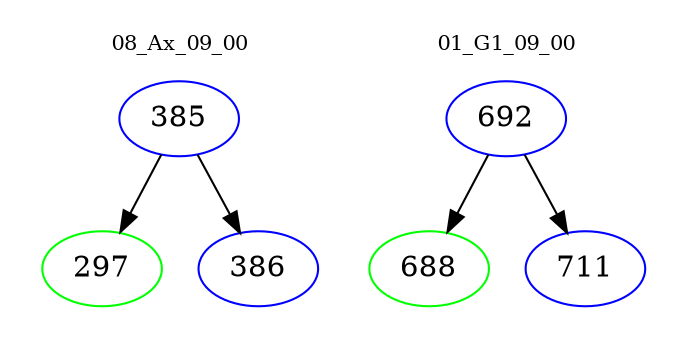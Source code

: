 digraph{
subgraph cluster_0 {
color = white
label = "08_Ax_09_00";
fontsize=10;
T0_385 [label="385", color="blue"]
T0_385 -> T0_297 [color="black"]
T0_297 [label="297", color="green"]
T0_385 -> T0_386 [color="black"]
T0_386 [label="386", color="blue"]
}
subgraph cluster_1 {
color = white
label = "01_G1_09_00";
fontsize=10;
T1_692 [label="692", color="blue"]
T1_692 -> T1_688 [color="black"]
T1_688 [label="688", color="green"]
T1_692 -> T1_711 [color="black"]
T1_711 [label="711", color="blue"]
}
}
